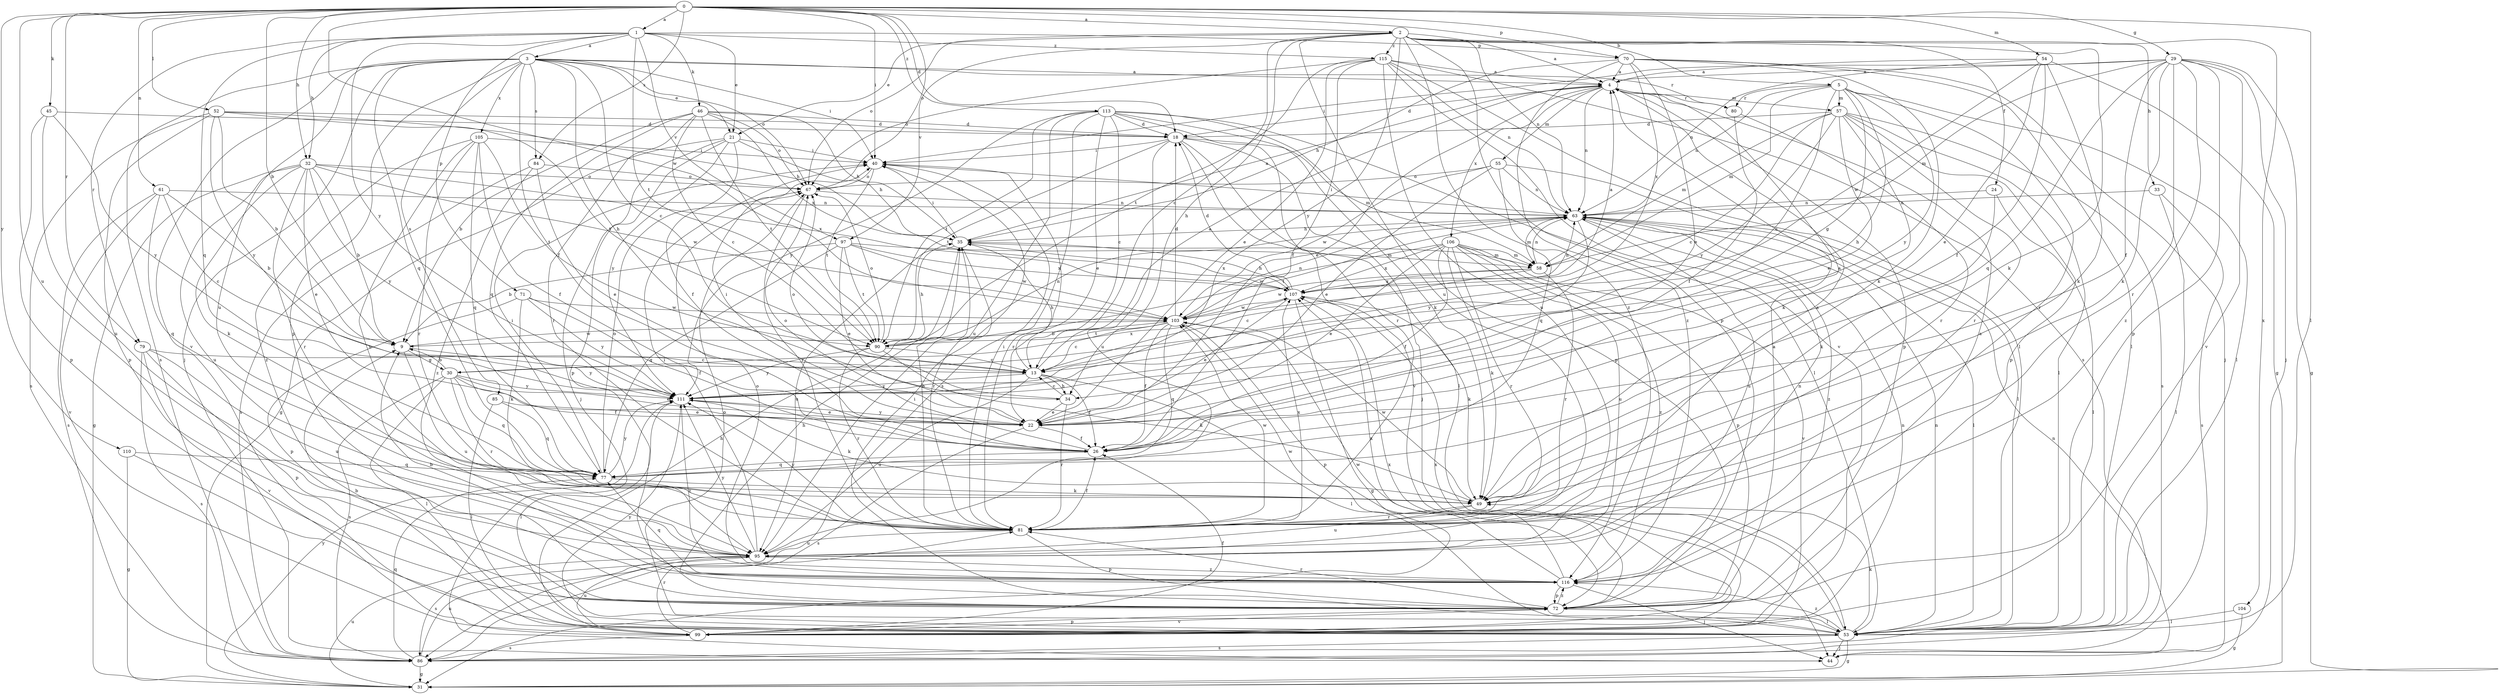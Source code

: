 strict digraph  {
0;
1;
2;
3;
4;
5;
9;
13;
18;
21;
22;
24;
26;
29;
30;
31;
32;
33;
34;
35;
40;
44;
45;
46;
49;
52;
53;
54;
55;
57;
58;
61;
63;
67;
70;
71;
72;
77;
79;
80;
81;
84;
85;
86;
90;
95;
97;
99;
103;
104;
105;
106;
107;
110;
111;
113;
115;
116;
0 -> 1  [label=a];
0 -> 2  [label=a];
0 -> 5  [label=b];
0 -> 9  [label=b];
0 -> 18  [label=d];
0 -> 29  [label=g];
0 -> 32  [label=h];
0 -> 40  [label=i];
0 -> 45  [label=k];
0 -> 52  [label=l];
0 -> 53  [label=l];
0 -> 54  [label=m];
0 -> 61  [label=n];
0 -> 67  [label=o];
0 -> 70  [label=p];
0 -> 79  [label=r];
0 -> 84  [label=s];
0 -> 95  [label=u];
0 -> 103  [label=w];
0 -> 110  [label=y];
0 -> 113  [label=z];
1 -> 3  [label=a];
1 -> 21  [label=e];
1 -> 32  [label=h];
1 -> 46  [label=k];
1 -> 70  [label=p];
1 -> 71  [label=p];
1 -> 77  [label=q];
1 -> 79  [label=r];
1 -> 90  [label=t];
1 -> 97  [label=v];
1 -> 111  [label=y];
1 -> 115  [label=z];
2 -> 4  [label=a];
2 -> 13  [label=c];
2 -> 21  [label=e];
2 -> 24  [label=f];
2 -> 33  [label=h];
2 -> 34  [label=h];
2 -> 49  [label=k];
2 -> 63  [label=n];
2 -> 67  [label=o];
2 -> 72  [label=p];
2 -> 95  [label=u];
2 -> 97  [label=v];
2 -> 104  [label=x];
2 -> 111  [label=y];
2 -> 115  [label=z];
2 -> 116  [label=z];
3 -> 4  [label=a];
3 -> 13  [label=c];
3 -> 21  [label=e];
3 -> 26  [label=f];
3 -> 34  [label=h];
3 -> 40  [label=i];
3 -> 44  [label=j];
3 -> 67  [label=o];
3 -> 72  [label=p];
3 -> 77  [label=q];
3 -> 80  [label=r];
3 -> 84  [label=s];
3 -> 85  [label=s];
3 -> 86  [label=s];
3 -> 95  [label=u];
3 -> 99  [label=v];
3 -> 105  [label=x];
4 -> 18  [label=d];
4 -> 22  [label=e];
4 -> 55  [label=m];
4 -> 57  [label=m];
4 -> 63  [label=n];
4 -> 72  [label=p];
4 -> 80  [label=r];
4 -> 106  [label=x];
5 -> 13  [label=c];
5 -> 30  [label=g];
5 -> 34  [label=h];
5 -> 53  [label=l];
5 -> 57  [label=m];
5 -> 58  [label=m];
5 -> 63  [label=n];
5 -> 80  [label=r];
5 -> 81  [label=r];
5 -> 111  [label=y];
9 -> 30  [label=g];
9 -> 95  [label=u];
9 -> 103  [label=w];
9 -> 111  [label=y];
13 -> 4  [label=a];
13 -> 26  [label=f];
13 -> 34  [label=h];
13 -> 35  [label=h];
13 -> 53  [label=l];
13 -> 95  [label=u];
13 -> 111  [label=y];
18 -> 40  [label=i];
18 -> 44  [label=j];
18 -> 53  [label=l];
18 -> 58  [label=m];
18 -> 90  [label=t];
18 -> 95  [label=u];
18 -> 99  [label=v];
21 -> 26  [label=f];
21 -> 31  [label=g];
21 -> 35  [label=h];
21 -> 40  [label=i];
21 -> 44  [label=j];
21 -> 72  [label=p];
21 -> 111  [label=y];
22 -> 26  [label=f];
22 -> 40  [label=i];
22 -> 86  [label=s];
22 -> 111  [label=y];
24 -> 49  [label=k];
24 -> 53  [label=l];
24 -> 63  [label=n];
26 -> 4  [label=a];
26 -> 67  [label=o];
26 -> 77  [label=q];
29 -> 4  [label=a];
29 -> 26  [label=f];
29 -> 31  [label=g];
29 -> 40  [label=i];
29 -> 44  [label=j];
29 -> 49  [label=k];
29 -> 58  [label=m];
29 -> 72  [label=p];
29 -> 77  [label=q];
29 -> 81  [label=r];
29 -> 99  [label=v];
29 -> 116  [label=z];
30 -> 9  [label=b];
30 -> 22  [label=e];
30 -> 26  [label=f];
30 -> 53  [label=l];
30 -> 77  [label=q];
30 -> 81  [label=r];
30 -> 86  [label=s];
30 -> 107  [label=x];
30 -> 111  [label=y];
31 -> 95  [label=u];
31 -> 111  [label=y];
32 -> 9  [label=b];
32 -> 22  [label=e];
32 -> 31  [label=g];
32 -> 49  [label=k];
32 -> 67  [label=o];
32 -> 81  [label=r];
32 -> 95  [label=u];
32 -> 103  [label=w];
32 -> 107  [label=x];
32 -> 111  [label=y];
33 -> 53  [label=l];
33 -> 63  [label=n];
33 -> 86  [label=s];
34 -> 13  [label=c];
34 -> 22  [label=e];
34 -> 67  [label=o];
34 -> 81  [label=r];
35 -> 4  [label=a];
35 -> 40  [label=i];
35 -> 58  [label=m];
35 -> 81  [label=r];
35 -> 95  [label=u];
35 -> 107  [label=x];
40 -> 67  [label=o];
40 -> 81  [label=r];
40 -> 90  [label=t];
44 -> 63  [label=n];
45 -> 18  [label=d];
45 -> 72  [label=p];
45 -> 95  [label=u];
45 -> 111  [label=y];
46 -> 9  [label=b];
46 -> 13  [label=c];
46 -> 18  [label=d];
46 -> 35  [label=h];
46 -> 67  [label=o];
46 -> 77  [label=q];
46 -> 81  [label=r];
46 -> 90  [label=t];
46 -> 107  [label=x];
49 -> 81  [label=r];
49 -> 95  [label=u];
49 -> 103  [label=w];
52 -> 9  [label=b];
52 -> 18  [label=d];
52 -> 35  [label=h];
52 -> 72  [label=p];
52 -> 86  [label=s];
52 -> 90  [label=t];
52 -> 111  [label=y];
53 -> 9  [label=b];
53 -> 31  [label=g];
53 -> 40  [label=i];
53 -> 44  [label=j];
53 -> 49  [label=k];
53 -> 63  [label=n];
53 -> 67  [label=o];
53 -> 86  [label=s];
53 -> 107  [label=x];
53 -> 111  [label=y];
53 -> 116  [label=z];
54 -> 4  [label=a];
54 -> 22  [label=e];
54 -> 26  [label=f];
54 -> 31  [label=g];
54 -> 49  [label=k];
54 -> 63  [label=n];
54 -> 103  [label=w];
55 -> 22  [label=e];
55 -> 53  [label=l];
55 -> 63  [label=n];
55 -> 67  [label=o];
55 -> 77  [label=q];
55 -> 103  [label=w];
57 -> 13  [label=c];
57 -> 18  [label=d];
57 -> 22  [label=e];
57 -> 49  [label=k];
57 -> 53  [label=l];
57 -> 58  [label=m];
57 -> 72  [label=p];
57 -> 81  [label=r];
57 -> 86  [label=s];
57 -> 111  [label=y];
58 -> 13  [label=c];
58 -> 63  [label=n];
58 -> 81  [label=r];
58 -> 103  [label=w];
58 -> 107  [label=x];
61 -> 9  [label=b];
61 -> 13  [label=c];
61 -> 63  [label=n];
61 -> 77  [label=q];
61 -> 86  [label=s];
61 -> 99  [label=v];
63 -> 35  [label=h];
63 -> 40  [label=i];
63 -> 53  [label=l];
63 -> 58  [label=m];
63 -> 90  [label=t];
63 -> 95  [label=u];
63 -> 111  [label=y];
63 -> 116  [label=z];
67 -> 63  [label=n];
67 -> 81  [label=r];
70 -> 4  [label=a];
70 -> 22  [label=e];
70 -> 35  [label=h];
70 -> 44  [label=j];
70 -> 49  [label=k];
70 -> 53  [label=l];
70 -> 107  [label=x];
70 -> 116  [label=z];
71 -> 26  [label=f];
71 -> 49  [label=k];
71 -> 72  [label=p];
71 -> 103  [label=w];
71 -> 111  [label=y];
72 -> 4  [label=a];
72 -> 35  [label=h];
72 -> 53  [label=l];
72 -> 81  [label=r];
72 -> 99  [label=v];
72 -> 103  [label=w];
72 -> 116  [label=z];
77 -> 40  [label=i];
77 -> 49  [label=k];
77 -> 67  [label=o];
77 -> 111  [label=y];
79 -> 13  [label=c];
79 -> 72  [label=p];
79 -> 86  [label=s];
79 -> 95  [label=u];
79 -> 99  [label=v];
80 -> 26  [label=f];
80 -> 81  [label=r];
81 -> 4  [label=a];
81 -> 26  [label=f];
81 -> 35  [label=h];
81 -> 40  [label=i];
81 -> 72  [label=p];
81 -> 95  [label=u];
81 -> 103  [label=w];
81 -> 107  [label=x];
81 -> 111  [label=y];
84 -> 22  [label=e];
84 -> 67  [label=o];
84 -> 86  [label=s];
84 -> 116  [label=z];
85 -> 22  [label=e];
85 -> 53  [label=l];
85 -> 77  [label=q];
86 -> 31  [label=g];
86 -> 77  [label=q];
86 -> 95  [label=u];
90 -> 13  [label=c];
90 -> 35  [label=h];
90 -> 49  [label=k];
90 -> 63  [label=n];
90 -> 67  [label=o];
90 -> 81  [label=r];
90 -> 111  [label=y];
95 -> 40  [label=i];
95 -> 63  [label=n];
95 -> 86  [label=s];
95 -> 111  [label=y];
95 -> 116  [label=z];
97 -> 9  [label=b];
97 -> 22  [label=e];
97 -> 58  [label=m];
97 -> 77  [label=q];
97 -> 90  [label=t];
97 -> 103  [label=w];
97 -> 107  [label=x];
99 -> 26  [label=f];
99 -> 35  [label=h];
99 -> 63  [label=n];
99 -> 72  [label=p];
99 -> 81  [label=r];
99 -> 86  [label=s];
99 -> 95  [label=u];
99 -> 107  [label=x];
103 -> 9  [label=b];
103 -> 13  [label=c];
103 -> 18  [label=d];
103 -> 26  [label=f];
103 -> 63  [label=n];
103 -> 72  [label=p];
103 -> 77  [label=q];
103 -> 90  [label=t];
104 -> 31  [label=g];
104 -> 53  [label=l];
105 -> 26  [label=f];
105 -> 40  [label=i];
105 -> 77  [label=q];
105 -> 81  [label=r];
105 -> 90  [label=t];
105 -> 95  [label=u];
105 -> 116  [label=z];
106 -> 22  [label=e];
106 -> 26  [label=f];
106 -> 49  [label=k];
106 -> 58  [label=m];
106 -> 72  [label=p];
106 -> 81  [label=r];
106 -> 95  [label=u];
106 -> 99  [label=v];
106 -> 103  [label=w];
106 -> 107  [label=x];
106 -> 116  [label=z];
107 -> 4  [label=a];
107 -> 18  [label=d];
107 -> 22  [label=e];
107 -> 31  [label=g];
107 -> 35  [label=h];
107 -> 49  [label=k];
107 -> 63  [label=n];
107 -> 103  [label=w];
110 -> 31  [label=g];
110 -> 53  [label=l];
110 -> 77  [label=q];
111 -> 22  [label=e];
111 -> 49  [label=k];
111 -> 53  [label=l];
111 -> 116  [label=z];
113 -> 13  [label=c];
113 -> 18  [label=d];
113 -> 22  [label=e];
113 -> 49  [label=k];
113 -> 53  [label=l];
113 -> 72  [label=p];
113 -> 81  [label=r];
113 -> 86  [label=s];
113 -> 90  [label=t];
113 -> 95  [label=u];
113 -> 111  [label=y];
115 -> 4  [label=a];
115 -> 22  [label=e];
115 -> 26  [label=f];
115 -> 53  [label=l];
115 -> 63  [label=n];
115 -> 67  [label=o];
115 -> 86  [label=s];
115 -> 90  [label=t];
115 -> 95  [label=u];
115 -> 99  [label=v];
116 -> 4  [label=a];
116 -> 9  [label=b];
116 -> 44  [label=j];
116 -> 67  [label=o];
116 -> 72  [label=p];
116 -> 77  [label=q];
116 -> 103  [label=w];
116 -> 107  [label=x];
}
